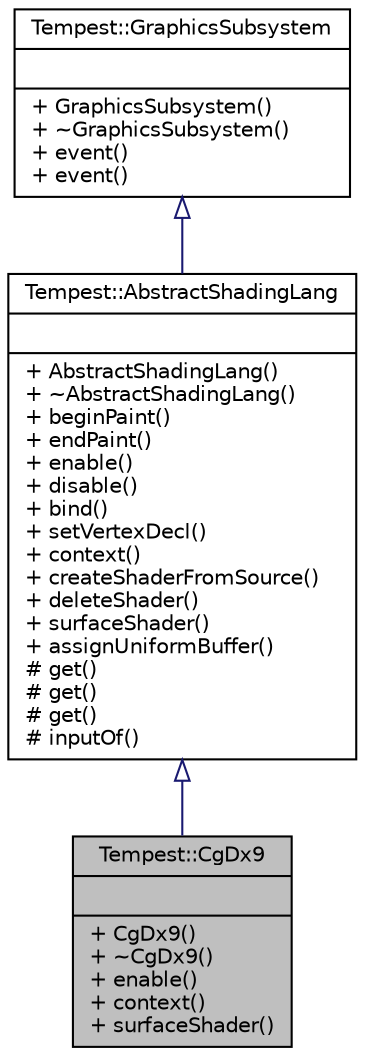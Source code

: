 digraph "Tempest::CgDx9"
{
  edge [fontname="Helvetica",fontsize="10",labelfontname="Helvetica",labelfontsize="10"];
  node [fontname="Helvetica",fontsize="10",shape=record];
  Node3 [label="{Tempest::CgDx9\n||+ CgDx9()\l+ ~CgDx9()\l+ enable()\l+ context()\l+ surfaceShader()\l}",height=0.2,width=0.4,color="black", fillcolor="grey75", style="filled", fontcolor="black"];
  Node4 -> Node3 [dir="back",color="midnightblue",fontsize="10",style="solid",arrowtail="onormal",fontname="Helvetica"];
  Node4 [label="{Tempest::AbstractShadingLang\n||+ AbstractShadingLang()\l+ ~AbstractShadingLang()\l+ beginPaint()\l+ endPaint()\l+ enable()\l+ disable()\l+ bind()\l+ setVertexDecl()\l+ context()\l+ createShaderFromSource()\l+ deleteShader()\l+ surfaceShader()\l+ assignUniformBuffer()\l# get()\l# get()\l# get()\l# inputOf()\l}",height=0.2,width=0.4,color="black", fillcolor="white", style="filled",URL="$class_tempest_1_1_abstract_shading_lang.html"];
  Node5 -> Node4 [dir="back",color="midnightblue",fontsize="10",style="solid",arrowtail="onormal",fontname="Helvetica"];
  Node5 [label="{Tempest::GraphicsSubsystem\n||+ GraphicsSubsystem()\l+ ~GraphicsSubsystem()\l+ event()\l+ event()\l}",height=0.2,width=0.4,color="black", fillcolor="white", style="filled",URL="$class_tempest_1_1_graphics_subsystem.html"];
}
